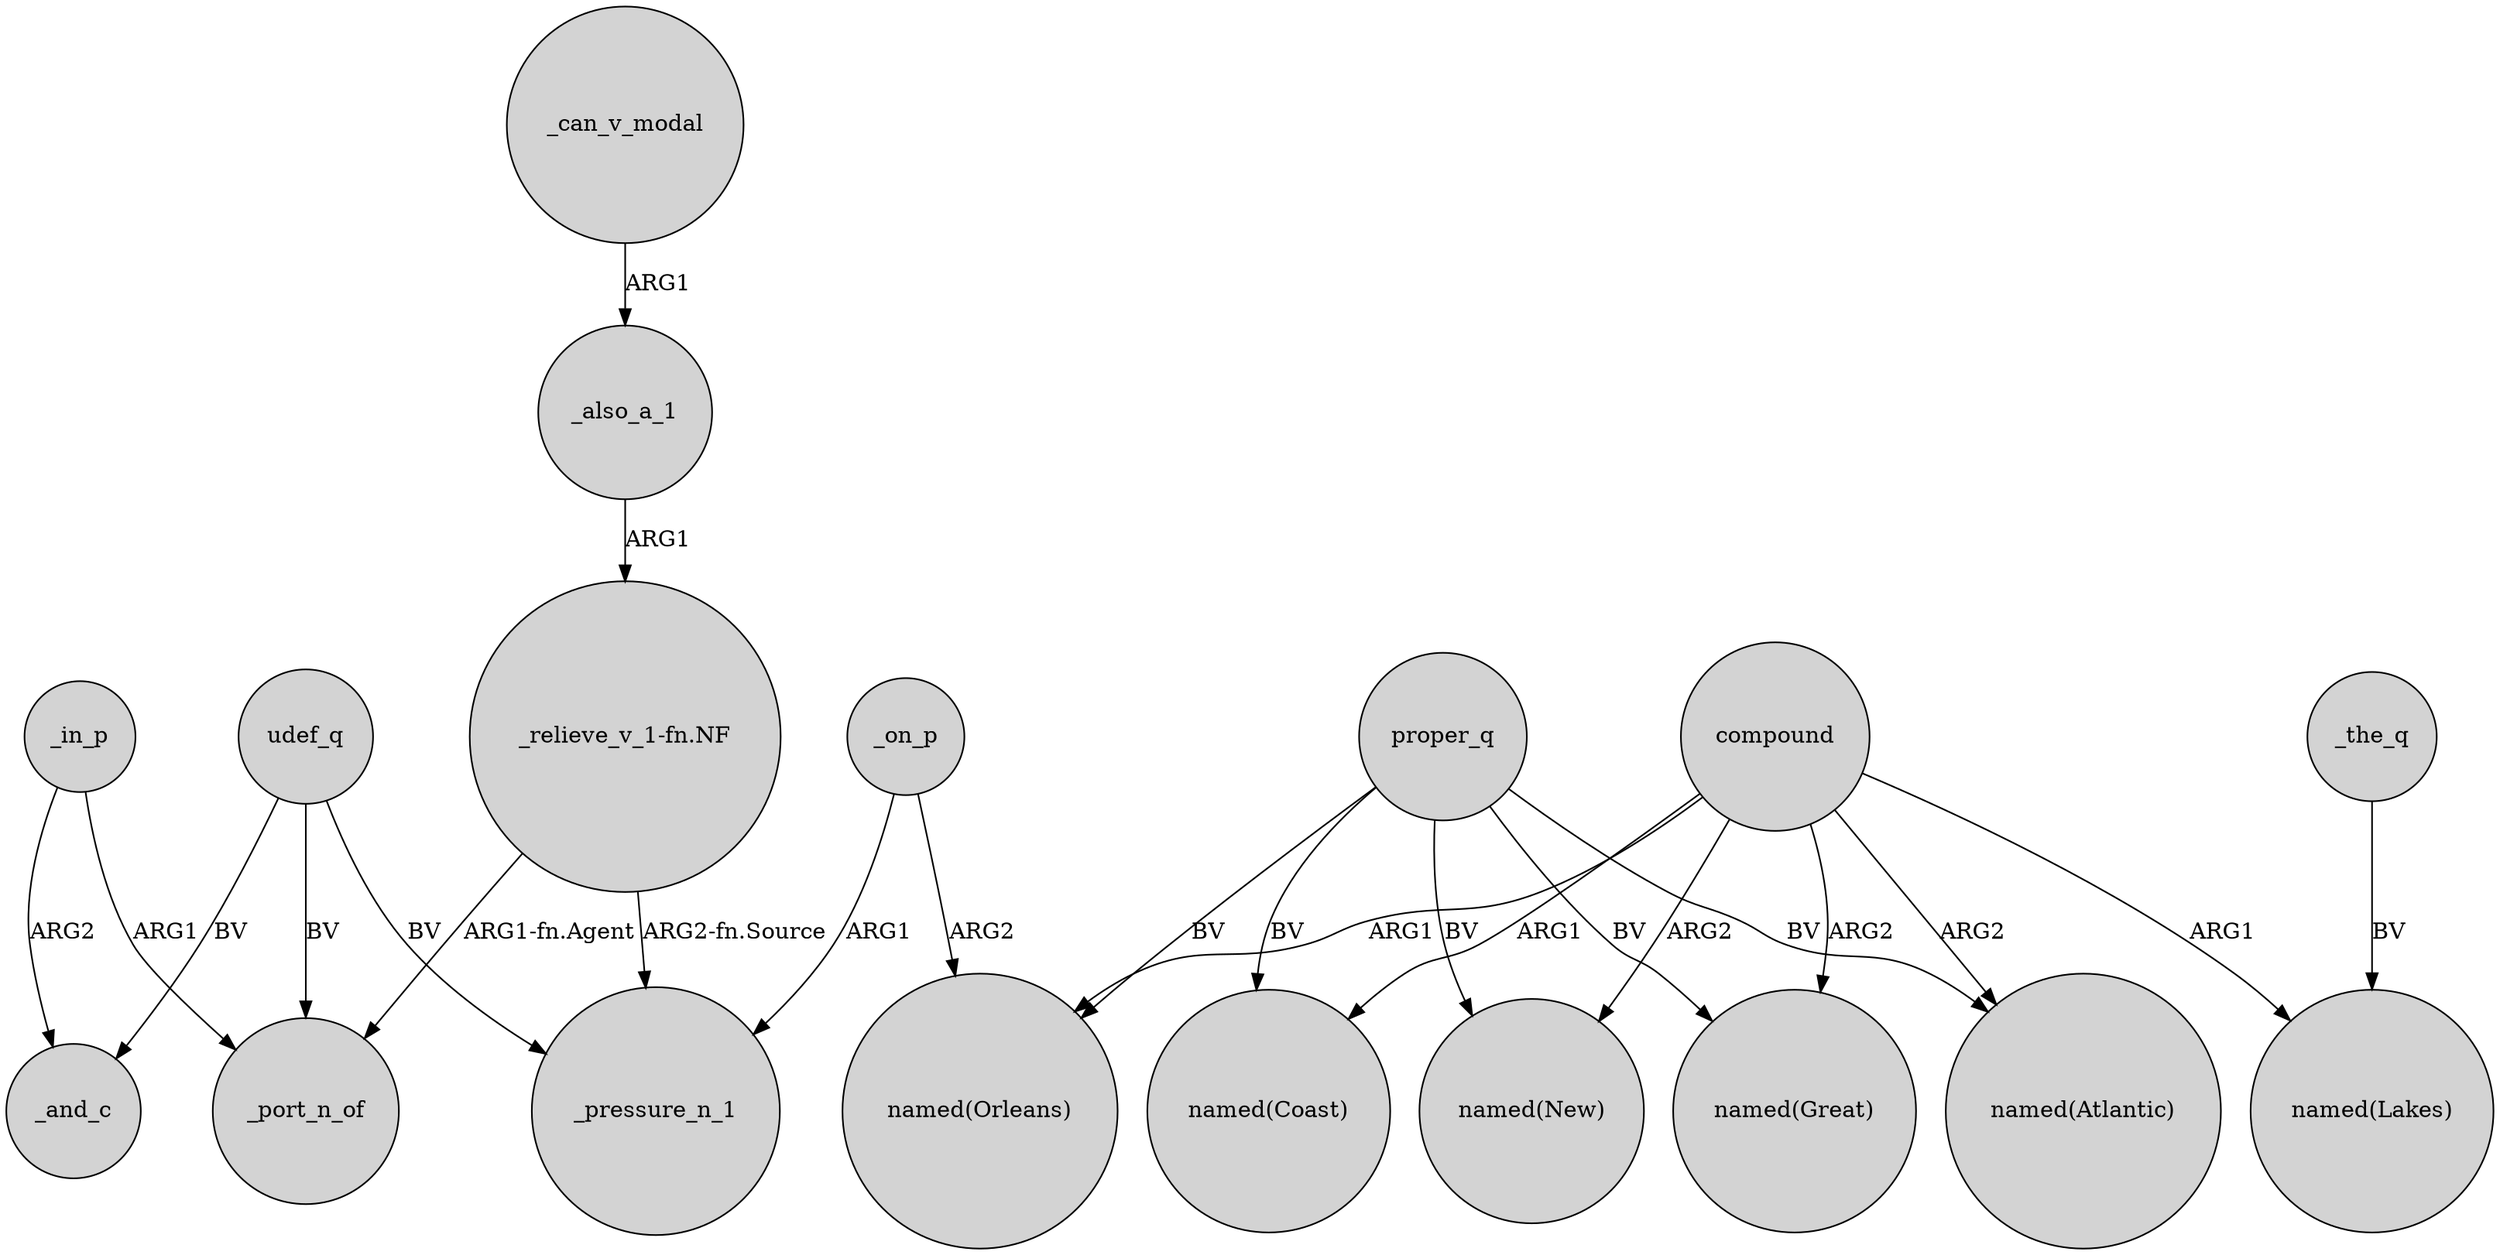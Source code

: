 digraph {
	node [shape=circle style=filled]
	udef_q -> _pressure_n_1 [label=BV]
	"_relieve_v_1-fn.NF" -> _pressure_n_1 [label="ARG2-fn.Source"]
	_also_a_1 -> "_relieve_v_1-fn.NF" [label=ARG1]
	compound -> "named(New)" [label=ARG2]
	proper_q -> "named(New)" [label=BV]
	_on_p -> _pressure_n_1 [label=ARG1]
	_on_p -> "named(Orleans)" [label=ARG2]
	compound -> "named(Atlantic)" [label=ARG2]
	proper_q -> "named(Atlantic)" [label=BV]
	"_relieve_v_1-fn.NF" -> _port_n_of [label="ARG1-fn.Agent"]
	compound -> "named(Coast)" [label=ARG1]
	compound -> "named(Great)" [label=ARG2]
	_can_v_modal -> _also_a_1 [label=ARG1]
	proper_q -> "named(Great)" [label=BV]
	_in_p -> _port_n_of [label=ARG1]
	compound -> "named(Orleans)" [label=ARG1]
	proper_q -> "named(Orleans)" [label=BV]
	udef_q -> _port_n_of [label=BV]
	_the_q -> "named(Lakes)" [label=BV]
	udef_q -> _and_c [label=BV]
	_in_p -> _and_c [label=ARG2]
	compound -> "named(Lakes)" [label=ARG1]
	proper_q -> "named(Coast)" [label=BV]
}
